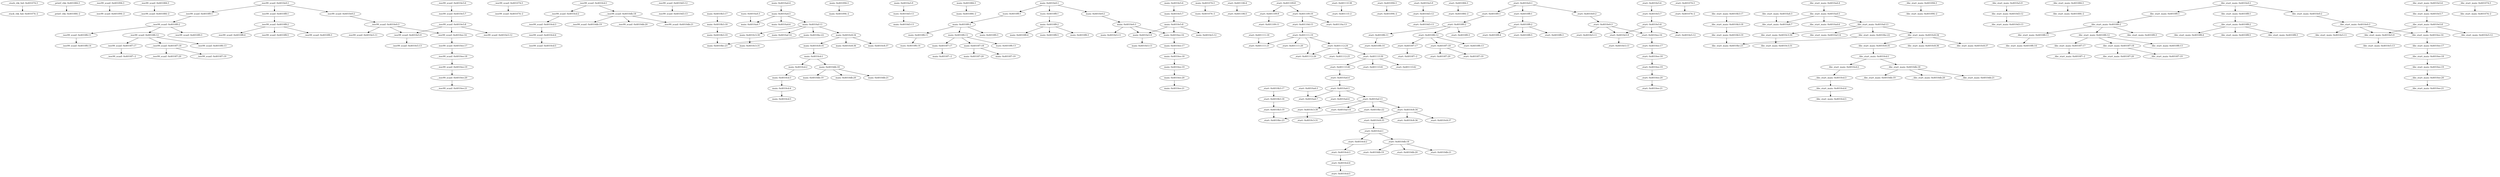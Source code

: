 strict digraph {
__stack_chk_fail_401074_3 [label="__stack_chk_fail: 0x401074:3"];
"__stack_chk_fail_401074_-2" [label="__stack_chk_fail: 0x401074:-2"];
__printf_chk_401084_3 [label="__printf_chk: 0x401084:3"];
"__printf_chk_401084_-2" [label="__printf_chk: 0x401084:-2"];
__isoc99_scanf_401094_3 [label="__isoc99_scanf: 0x401094:3"];
"__isoc99_scanf_401094_-2" [label="__isoc99_scanf: 0x401094:-2"];
__isoc99_scanf_401084_3 [label="__isoc99_scanf: 0x401084:3"];
"__isoc99_scanf_401084_-2" [label="__isoc99_scanf: 0x401084:-2"];
__isoc99_scanf_4010e0_1 [label="__isoc99_scanf: 0x4010e0:1"];
__isoc99_scanf_4010e0_2 [label="__isoc99_scanf: 0x4010e0:2"];
__isoc99_scanf_4010f0_1 [label="__isoc99_scanf: 0x4010f0:1"];
__isoc99_scanf_4010f8_1 [label="__isoc99_scanf: 0x4010f8:1"];
__isoc99_scanf_4010e0_3 [label="__isoc99_scanf: 0x4010e0:3"];
__isoc99_scanf_4010e5_9 [label="__isoc99_scanf: 0x4010e5:9"];
__isoc99_scanf_4010e5_11 [label="__isoc99_scanf: 0x4010e5:11"];
__isoc99_scanf_4010ee_16 [label="__isoc99_scanf: 0x4010ee:16"];
__isoc99_scanf_4010e5_6 [label="__isoc99_scanf: 0x4010e5:6"];
__isoc99_scanf_4010e5_7 [label="__isoc99_scanf: 0x4010e5:7"];
__isoc99_scanf_4010e5_8 [label="__isoc99_scanf: 0x4010e5:8"];
__isoc99_scanf_4010e5_12 [label="__isoc99_scanf: 0x4010e5:12"];
__isoc99_scanf_4010e5_13 [label="__isoc99_scanf: 0x4010e5:13"];
__isoc99_scanf_4010ee_17 [label="__isoc99_scanf: 0x4010ee:17"];
__isoc99_scanf_4010ee_18 [label="__isoc99_scanf: 0x4010ee:18"];
__isoc99_scanf_4010ee_19 [label="__isoc99_scanf: 0x4010ee:19"];
__isoc99_scanf_4010ee_20 [label="__isoc99_scanf: 0x4010ee:20"];
__isoc99_scanf_4010ee_21 [label="__isoc99_scanf: 0x4010ee:21"];
__isoc99_scanf_4010f0_2 [label="__isoc99_scanf: 0x4010f0:2"];
__isoc99_scanf_4010f0_3 [label="__isoc99_scanf: 0x4010f0:3"];
__isoc99_scanf_4010f6_11 [label="__isoc99_scanf: 0x4010f6:11"];
__isoc99_scanf_4010f6_12 [label="__isoc99_scanf: 0x4010f6:12"];
__isoc99_scanf_4010f6_14 [label="__isoc99_scanf: 0x4010f6:14"];
__isoc99_scanf_4010f6_13 [label="__isoc99_scanf: 0x4010f6:13"];
__isoc99_scanf_4010f7_17 [label="__isoc99_scanf: 0x4010f7:17"];
__isoc99_scanf_4010f7_18 [label="__isoc99_scanf: 0x4010f7:18"];
"__isoc99_scanf_4010f7_-2" [label="__isoc99_scanf: 0x4010f7:-2"];
__isoc99_scanf_4010f7_19 [label="__isoc99_scanf: 0x4010f7:19"];
__isoc99_scanf_4010f7_20 [label="__isoc99_scanf: 0x4010f7:20"];
__isoc99_scanf_4010f8_2 [label="__isoc99_scanf: 0x4010f8:2"];
__isoc99_scanf_4010f8_3 [label="__isoc99_scanf: 0x4010f8:3"];
__isoc99_scanf_4010f8_4 [label="__isoc99_scanf: 0x4010f8:4"];
__isoc99_scanf_4010f8_5 [label="__isoc99_scanf: 0x4010f8:5"];
__isoc99_scanf_401074_3 [label="__isoc99_scanf: 0x401074:3"];
"__isoc99_scanf_401074_-2" [label="__isoc99_scanf: 0x401074:-2"];
__isoc99_scanf_4010cd_1 [label="__isoc99_scanf: 0x4010cd:1"];
__isoc99_scanf_4010cd_2 [label="__isoc99_scanf: 0x4010cd:2"];
__isoc99_scanf_4010db_18 [label="__isoc99_scanf: 0x4010db:18"];
__isoc99_scanf_4010cd_3 [label="__isoc99_scanf: 0x4010cd:3"];
__isoc99_scanf_4010cd_4 [label="__isoc99_scanf: 0x4010cd:4"];
__isoc99_scanf_4010cd_5 [label="__isoc99_scanf: 0x4010cd:5"];
__isoc99_scanf_4010d3_12 [label="__isoc99_scanf: 0x4010d3:12"];
__isoc99_scanf_4010d3_13 [label="__isoc99_scanf: 0x4010d3:13"];
__isoc99_scanf_4010db_19 [label="__isoc99_scanf: 0x4010db:19"];
__isoc99_scanf_4010db_20 [label="__isoc99_scanf: 0x4010db:20"];
__isoc99_scanf_4010db_21 [label="__isoc99_scanf: 0x4010db:21"];
main_4010a4_4 [label="main: 0x4010a4:4"];
main_4010a4_5 [label="main: 0x4010a4:5"];
main_4010a4_6 [label="main: 0x4010a4:6"];
main_4010a4_7 [label="main: 0x4010a4:7"];
main_4010af_13 [label="main: 0x4010af:13"];
main_4010a4_3 [label="main: 0x4010a4:3"];
main_4010af_14 [label="main: 0x4010af:14"];
main_4010bc_22 [label="main: 0x4010bc:22"];
main_4010c3_30 [label="main: 0x4010c3:30"];
main_4010c8_34 [label="main: 0x4010c8:34"];
main_4010b3_17 [label="main: 0x4010b3:17"];
main_4010b3_18 [label="main: 0x4010b3:18"];
main_4010b3_19 [label="main: 0x4010b3:19"];
main_4010bc_23 [label="main: 0x4010bc:23"];
main_4010c3_31 [label="main: 0x4010c3:31"];
main_4010c8_35 [label="main: 0x4010c8:35"];
main_4010c8_36 [label="main: 0x4010c8:36"];
main_4010c8_37 [label="main: 0x4010c8:37"];
main_4010cd_1 [label="main: 0x4010cd:1"];
main_401094_3 [label="main: 0x401094:3"];
"main_401094_-2" [label="main: 0x401094:-2"];
main_4010cd_2 [label="main: 0x4010cd:2"];
main_4010db_18 [label="main: 0x4010db:18"];
main_4010cd_3 [label="main: 0x4010cd:3"];
main_4010cd_4 [label="main: 0x4010cd:4"];
main_4010cd_5 [label="main: 0x4010cd:5"];
main_4010d3_12 [label="main: 0x4010d3:12"];
main_4010d3_13 [label="main: 0x4010d3:13"];
main_4010db_19 [label="main: 0x4010db:19"];
main_4010db_20 [label="main: 0x4010db:20"];
main_4010db_21 [label="main: 0x4010db:21"];
main_401084_3 [label="main: 0x401084:3"];
"main_401084_-2" [label="main: 0x401084:-2"];
main_4010e0_1 [label="main: 0x4010e0:1"];
main_4010e0_2 [label="main: 0x4010e0:2"];
main_4010f0_1 [label="main: 0x4010f0:1"];
main_4010f8_1 [label="main: 0x4010f8:1"];
main_4010e0_3 [label="main: 0x4010e0:3"];
main_4010e5_9 [label="main: 0x4010e5:9"];
main_4010e5_11 [label="main: 0x4010e5:11"];
main_4010ee_16 [label="main: 0x4010ee:16"];
main_4010e5_6 [label="main: 0x4010e5:6"];
main_4010e5_7 [label="main: 0x4010e5:7"];
main_4010e5_8 [label="main: 0x4010e5:8"];
main_4010e5_12 [label="main: 0x4010e5:12"];
main_4010e5_13 [label="main: 0x4010e5:13"];
main_4010ee_17 [label="main: 0x4010ee:17"];
main_4010ee_18 [label="main: 0x4010ee:18"];
main_4010ee_19 [label="main: 0x4010ee:19"];
main_4010ee_20 [label="main: 0x4010ee:20"];
main_4010ee_21 [label="main: 0x4010ee:21"];
main_4010f0_2 [label="main: 0x4010f0:2"];
main_4010f0_3 [label="main: 0x4010f0:3"];
main_4010f6_11 [label="main: 0x4010f6:11"];
main_4010f6_12 [label="main: 0x4010f6:12"];
main_4010f6_14 [label="main: 0x4010f6:14"];
main_4010f6_13 [label="main: 0x4010f6:13"];
main_4010f7_17 [label="main: 0x4010f7:17"];
main_4010f7_18 [label="main: 0x4010f7:18"];
"main_4010f7_-2" [label="main: 0x4010f7:-2"];
main_4010f7_19 [label="main: 0x4010f7:19"];
main_4010f7_20 [label="main: 0x4010f7:20"];
main_4010f8_2 [label="main: 0x4010f8:2"];
main_4010f8_3 [label="main: 0x4010f8:3"];
main_4010f8_4 [label="main: 0x4010f8:4"];
main_4010f8_5 [label="main: 0x4010f8:5"];
main_401074_3 [label="main: 0x401074:3"];
"main_401074_-2" [label="main: 0x401074:-2"];
main_4010a5_9 [label="main: 0x4010a5:9"];
_start_401106_4 [label="_start: 0x401106:4"];
_start_401106_5 [label="_start: 0x401106:5"];
_start_401109_8 [label="_start: 0x401109:8"];
_start_401109_9 [label="_start: 0x401109:9"];
_start_401109_10 [label="_start: 0x401109:10"];
_start_401109_11 [label="_start: 0x401109:11"];
_start_40110a_13 [label="_start: 0x40110a:13"];
_start_40110d_15 [label="_start: 0x40110d:15"];
_start_401111_19 [label="_start: 0x401111:19"];
_start_401111_20 [label="_start: 0x401111:20"];
_start_401111_21 [label="_start: 0x401111:21"];
_start_401112_24 [label="_start: 0x401112:24"];
_start_401112_26 [label="_start: 0x401112:26"];
_start_401111_18 [label="_start: 0x401111:18"];
_start_401112_25 [label="_start: 0x401112:25"];
_start_40111f_39 [label="_start: 0x40111f:39"];
_start_40111f_40 [label="_start: 0x40111f:40"];
_start_40111f_41 [label="_start: 0x40111f:41"];
_start_40111f_42 [label="_start: 0x40111f:42"];
_start_4010a4_4 [label="_start: 0x4010a4:4"];
_start_40111f_38 [label="_start: 0x40111f:38"];
"_start_40111f_-2" [label="_start: 0x40111f:-2"];
_start_4010a4_5 [label="_start: 0x4010a4:5"];
_start_4010a4_6 [label="_start: 0x4010a4:6"];
_start_4010a4_7 [label="_start: 0x4010a4:7"];
_start_4010af_13 [label="_start: 0x4010af:13"];
_start_4010a4_3 [label="_start: 0x4010a4:3"];
_start_4010af_14 [label="_start: 0x4010af:14"];
_start_4010bc_22 [label="_start: 0x4010bc:22"];
_start_4010c3_30 [label="_start: 0x4010c3:30"];
_start_4010c8_34 [label="_start: 0x4010c8:34"];
_start_4010b3_17 [label="_start: 0x4010b3:17"];
_start_4010b3_18 [label="_start: 0x4010b3:18"];
_start_4010b3_19 [label="_start: 0x4010b3:19"];
_start_4010bc_23 [label="_start: 0x4010bc:23"];
_start_4010c3_31 [label="_start: 0x4010c3:31"];
_start_4010c8_35 [label="_start: 0x4010c8:35"];
_start_4010c8_36 [label="_start: 0x4010c8:36"];
_start_4010c8_37 [label="_start: 0x4010c8:37"];
_start_4010cd_1 [label="_start: 0x4010cd:1"];
_start_401094_3 [label="_start: 0x401094:3"];
"_start_401094_-2" [label="_start: 0x401094:-2"];
_start_4010cd_2 [label="_start: 0x4010cd:2"];
_start_4010db_18 [label="_start: 0x4010db:18"];
_start_4010cd_3 [label="_start: 0x4010cd:3"];
_start_4010cd_4 [label="_start: 0x4010cd:4"];
_start_4010cd_5 [label="_start: 0x4010cd:5"];
_start_4010d3_12 [label="_start: 0x4010d3:12"];
_start_4010d3_13 [label="_start: 0x4010d3:13"];
_start_4010db_19 [label="_start: 0x4010db:19"];
_start_4010db_20 [label="_start: 0x4010db:20"];
_start_4010db_21 [label="_start: 0x4010db:21"];
_start_401084_3 [label="_start: 0x401084:3"];
"_start_401084_-2" [label="_start: 0x401084:-2"];
_start_4010e0_1 [label="_start: 0x4010e0:1"];
_start_4010e0_2 [label="_start: 0x4010e0:2"];
_start_4010f0_1 [label="_start: 0x4010f0:1"];
_start_4010f8_1 [label="_start: 0x4010f8:1"];
_start_4010e0_3 [label="_start: 0x4010e0:3"];
_start_4010e5_9 [label="_start: 0x4010e5:9"];
_start_4010e5_11 [label="_start: 0x4010e5:11"];
_start_4010ee_16 [label="_start: 0x4010ee:16"];
_start_4010e5_6 [label="_start: 0x4010e5:6"];
_start_4010e5_7 [label="_start: 0x4010e5:7"];
_start_4010e5_8 [label="_start: 0x4010e5:8"];
_start_4010e5_12 [label="_start: 0x4010e5:12"];
_start_4010e5_13 [label="_start: 0x4010e5:13"];
_start_4010ee_17 [label="_start: 0x4010ee:17"];
_start_4010ee_18 [label="_start: 0x4010ee:18"];
_start_4010ee_19 [label="_start: 0x4010ee:19"];
_start_4010ee_20 [label="_start: 0x4010ee:20"];
_start_4010ee_21 [label="_start: 0x4010ee:21"];
_start_4010f0_2 [label="_start: 0x4010f0:2"];
_start_4010f0_3 [label="_start: 0x4010f0:3"];
_start_4010f6_11 [label="_start: 0x4010f6:11"];
_start_4010f6_12 [label="_start: 0x4010f6:12"];
_start_4010f6_14 [label="_start: 0x4010f6:14"];
_start_4010f6_13 [label="_start: 0x4010f6:13"];
_start_4010f7_17 [label="_start: 0x4010f7:17"];
_start_4010f7_18 [label="_start: 0x4010f7:18"];
"_start_4010f7_-2" [label="_start: 0x4010f7:-2"];
_start_4010f7_19 [label="_start: 0x4010f7:19"];
_start_4010f7_20 [label="_start: 0x4010f7:20"];
_start_4010f8_2 [label="_start: 0x4010f8:2"];
_start_4010f8_3 [label="_start: 0x4010f8:3"];
_start_4010f8_4 [label="_start: 0x4010f8:4"];
_start_4010f8_5 [label="_start: 0x4010f8:5"];
_start_401074_3 [label="_start: 0x401074:3"];
"_start_401074_-2" [label="_start: 0x401074:-2"];
_start_4010a5_9 [label="_start: 0x4010a5:9"];
__libc_start_main_4010a4_4 [label="__libc_start_main: 0x4010a4:4"];
__libc_start_main_4010a4_5 [label="__libc_start_main: 0x4010a4:5"];
__libc_start_main_4010a4_6 [label="__libc_start_main: 0x4010a4:6"];
__libc_start_main_4010a4_7 [label="__libc_start_main: 0x4010a4:7"];
__libc_start_main_4010af_13 [label="__libc_start_main: 0x4010af:13"];
__libc_start_main_4010a4_3 [label="__libc_start_main: 0x4010a4:3"];
__libc_start_main_4010af_14 [label="__libc_start_main: 0x4010af:14"];
__libc_start_main_4010bc_22 [label="__libc_start_main: 0x4010bc:22"];
__libc_start_main_4010c3_30 [label="__libc_start_main: 0x4010c3:30"];
__libc_start_main_4010c8_34 [label="__libc_start_main: 0x4010c8:34"];
__libc_start_main_4010b3_17 [label="__libc_start_main: 0x4010b3:17"];
__libc_start_main_4010b3_18 [label="__libc_start_main: 0x4010b3:18"];
__libc_start_main_4010b3_19 [label="__libc_start_main: 0x4010b3:19"];
__libc_start_main_4010bc_23 [label="__libc_start_main: 0x4010bc:23"];
__libc_start_main_4010c3_31 [label="__libc_start_main: 0x4010c3:31"];
__libc_start_main_4010c8_35 [label="__libc_start_main: 0x4010c8:35"];
__libc_start_main_4010c8_36 [label="__libc_start_main: 0x4010c8:36"];
__libc_start_main_4010c8_37 [label="__libc_start_main: 0x4010c8:37"];
__libc_start_main_4010cd_1 [label="__libc_start_main: 0x4010cd:1"];
__libc_start_main_401094_3 [label="__libc_start_main: 0x401094:3"];
"__libc_start_main_401094_-2" [label="__libc_start_main: 0x401094:-2"];
__libc_start_main_4010cd_2 [label="__libc_start_main: 0x4010cd:2"];
__libc_start_main_4010db_18 [label="__libc_start_main: 0x4010db:18"];
__libc_start_main_4010cd_3 [label="__libc_start_main: 0x4010cd:3"];
__libc_start_main_4010cd_4 [label="__libc_start_main: 0x4010cd:4"];
__libc_start_main_4010cd_5 [label="__libc_start_main: 0x4010cd:5"];
__libc_start_main_4010d3_12 [label="__libc_start_main: 0x4010d3:12"];
__libc_start_main_4010d3_13 [label="__libc_start_main: 0x4010d3:13"];
__libc_start_main_4010db_19 [label="__libc_start_main: 0x4010db:19"];
__libc_start_main_4010db_20 [label="__libc_start_main: 0x4010db:20"];
__libc_start_main_4010db_21 [label="__libc_start_main: 0x4010db:21"];
__libc_start_main_401084_3 [label="__libc_start_main: 0x401084:3"];
"__libc_start_main_401084_-2" [label="__libc_start_main: 0x401084:-2"];
__libc_start_main_4010e0_1 [label="__libc_start_main: 0x4010e0:1"];
__libc_start_main_4010e0_2 [label="__libc_start_main: 0x4010e0:2"];
__libc_start_main_4010f0_1 [label="__libc_start_main: 0x4010f0:1"];
__libc_start_main_4010f8_1 [label="__libc_start_main: 0x4010f8:1"];
__libc_start_main_4010e0_3 [label="__libc_start_main: 0x4010e0:3"];
__libc_start_main_4010e5_9 [label="__libc_start_main: 0x4010e5:9"];
__libc_start_main_4010e5_11 [label="__libc_start_main: 0x4010e5:11"];
__libc_start_main_4010ee_16 [label="__libc_start_main: 0x4010ee:16"];
__libc_start_main_4010e5_6 [label="__libc_start_main: 0x4010e5:6"];
__libc_start_main_4010e5_7 [label="__libc_start_main: 0x4010e5:7"];
__libc_start_main_4010e5_8 [label="__libc_start_main: 0x4010e5:8"];
__libc_start_main_4010e5_12 [label="__libc_start_main: 0x4010e5:12"];
__libc_start_main_4010e5_13 [label="__libc_start_main: 0x4010e5:13"];
__libc_start_main_4010ee_17 [label="__libc_start_main: 0x4010ee:17"];
__libc_start_main_4010ee_18 [label="__libc_start_main: 0x4010ee:18"];
__libc_start_main_4010ee_19 [label="__libc_start_main: 0x4010ee:19"];
__libc_start_main_4010ee_20 [label="__libc_start_main: 0x4010ee:20"];
__libc_start_main_4010ee_21 [label="__libc_start_main: 0x4010ee:21"];
__libc_start_main_4010f0_2 [label="__libc_start_main: 0x4010f0:2"];
__libc_start_main_4010f0_3 [label="__libc_start_main: 0x4010f0:3"];
__libc_start_main_4010f6_11 [label="__libc_start_main: 0x4010f6:11"];
__libc_start_main_4010f6_12 [label="__libc_start_main: 0x4010f6:12"];
__libc_start_main_4010f6_14 [label="__libc_start_main: 0x4010f6:14"];
__libc_start_main_4010f6_13 [label="__libc_start_main: 0x4010f6:13"];
__libc_start_main_4010f7_17 [label="__libc_start_main: 0x4010f7:17"];
__libc_start_main_4010f7_18 [label="__libc_start_main: 0x4010f7:18"];
"__libc_start_main_4010f7_-2" [label="__libc_start_main: 0x4010f7:-2"];
__libc_start_main_4010f7_19 [label="__libc_start_main: 0x4010f7:19"];
__libc_start_main_4010f7_20 [label="__libc_start_main: 0x4010f7:20"];
__libc_start_main_4010f8_2 [label="__libc_start_main: 0x4010f8:2"];
__libc_start_main_4010f8_3 [label="__libc_start_main: 0x4010f8:3"];
__libc_start_main_4010f8_4 [label="__libc_start_main: 0x4010f8:4"];
__libc_start_main_4010f8_5 [label="__libc_start_main: 0x4010f8:5"];
__libc_start_main_401074_3 [label="__libc_start_main: 0x401074:3"];
"__libc_start_main_401074_-2" [label="__libc_start_main: 0x401074:-2"];
__libc_start_main_4010a5_9 [label="__libc_start_main: 0x4010a5:9"];
__stack_chk_fail_401074_3 -> "__stack_chk_fail_401074_-2";
__printf_chk_401084_3 -> "__printf_chk_401084_-2";
__isoc99_scanf_401094_3 -> "__isoc99_scanf_401094_-2";
__isoc99_scanf_401084_3 -> "__isoc99_scanf_401084_-2";
__isoc99_scanf_4010e0_1 -> __isoc99_scanf_4010e0_2;
__isoc99_scanf_4010e0_1 -> __isoc99_scanf_4010f0_1;
__isoc99_scanf_4010e0_1 -> __isoc99_scanf_4010f8_1;
__isoc99_scanf_4010e0_2 -> __isoc99_scanf_4010e0_3;
__isoc99_scanf_4010f0_1 -> __isoc99_scanf_4010f0_2;
__isoc99_scanf_4010f8_1 -> __isoc99_scanf_4010f8_2;
__isoc99_scanf_4010e0_3 -> __isoc99_scanf_4010e5_9;
__isoc99_scanf_4010e0_3 -> __isoc99_scanf_4010e5_11;
__isoc99_scanf_4010e0_3 -> __isoc99_scanf_4010ee_16;
__isoc99_scanf_4010e5_9 -> __isoc99_scanf_4010e5_13;
__isoc99_scanf_4010ee_16 -> __isoc99_scanf_4010ee_17;
__isoc99_scanf_4010e5_6 -> __isoc99_scanf_4010e5_7;
__isoc99_scanf_4010e5_7 -> __isoc99_scanf_4010e5_8;
__isoc99_scanf_4010e5_8 -> __isoc99_scanf_4010e5_9;
__isoc99_scanf_4010e5_8 -> __isoc99_scanf_4010e5_12;
__isoc99_scanf_4010e5_8 -> __isoc99_scanf_4010ee_16;
__isoc99_scanf_4010ee_17 -> __isoc99_scanf_4010ee_18;
__isoc99_scanf_4010ee_18 -> __isoc99_scanf_4010ee_19;
__isoc99_scanf_4010ee_19 -> __isoc99_scanf_4010ee_20;
__isoc99_scanf_4010ee_20 -> __isoc99_scanf_4010ee_21;
__isoc99_scanf_4010f0_2 -> __isoc99_scanf_4010f0_3;
__isoc99_scanf_4010f0_2 -> __isoc99_scanf_4010f6_11;
__isoc99_scanf_4010f0_2 -> __isoc99_scanf_4010f6_12;
__isoc99_scanf_4010f6_11 -> __isoc99_scanf_4010f6_14;
__isoc99_scanf_4010f6_12 -> __isoc99_scanf_4010f6_13;
__isoc99_scanf_4010f6_12 -> __isoc99_scanf_4010f7_17;
__isoc99_scanf_4010f6_12 -> __isoc99_scanf_4010f7_18;
__isoc99_scanf_4010f7_17 -> "__isoc99_scanf_4010f7_-2";
__isoc99_scanf_4010f7_18 -> __isoc99_scanf_4010f7_19;
__isoc99_scanf_4010f7_18 -> __isoc99_scanf_4010f7_20;
__isoc99_scanf_4010f8_2 -> __isoc99_scanf_4010f8_3;
__isoc99_scanf_4010f8_2 -> __isoc99_scanf_4010f8_4;
__isoc99_scanf_4010f8_2 -> __isoc99_scanf_4010f8_5;
__isoc99_scanf_401074_3 -> "__isoc99_scanf_401074_-2";
__isoc99_scanf_4010cd_1 -> __isoc99_scanf_4010cd_2;
__isoc99_scanf_4010cd_1 -> __isoc99_scanf_4010db_18;
__isoc99_scanf_4010cd_2 -> __isoc99_scanf_4010cd_3;
__isoc99_scanf_4010db_18 -> __isoc99_scanf_4010db_19;
__isoc99_scanf_4010db_18 -> __isoc99_scanf_4010db_20;
__isoc99_scanf_4010db_18 -> __isoc99_scanf_4010db_21;
__isoc99_scanf_4010cd_3 -> __isoc99_scanf_4010cd_4;
__isoc99_scanf_4010cd_4 -> __isoc99_scanf_4010cd_5;
__isoc99_scanf_4010d3_12 -> __isoc99_scanf_4010d3_13;
main_4010a4_4 -> main_4010a4_5;
main_4010a4_5 -> main_4010a4_6;
main_4010a4_5 -> main_4010a4_7;
main_4010a4_5 -> main_4010af_13;
main_4010af_13 -> main_4010af_14;
main_4010af_13 -> main_4010bc_22;
main_4010af_13 -> main_4010c3_30;
main_4010af_13 -> main_4010c8_34;
main_4010a4_3 -> main_4010a4_7;
main_4010bc_22 -> main_4010bc_23;
main_4010c3_30 -> main_4010c3_31;
main_4010c8_34 -> main_4010c8_35;
main_4010c8_34 -> main_4010c8_36;
main_4010c8_34 -> main_4010c8_37;
main_4010b3_17 -> main_4010b3_18;
main_4010b3_18 -> main_4010b3_19;
main_4010b3_19 -> main_4010bc_23;
main_4010c8_35 -> main_4010cd_1;
main_4010cd_1 -> main_4010cd_2;
main_4010cd_1 -> main_4010db_18;
main_401094_3 -> "main_401094_-2";
main_4010cd_2 -> main_4010cd_3;
main_4010db_18 -> main_4010db_19;
main_4010db_18 -> main_4010db_20;
main_4010db_18 -> main_4010db_21;
main_4010cd_3 -> main_4010cd_4;
main_4010cd_4 -> main_4010cd_5;
main_4010d3_12 -> main_4010d3_13;
main_401084_3 -> "main_401084_-2";
main_4010e0_1 -> main_4010e0_2;
main_4010e0_1 -> main_4010f0_1;
main_4010e0_1 -> main_4010f8_1;
main_4010e0_2 -> main_4010e0_3;
main_4010f0_1 -> main_4010f0_2;
main_4010f8_1 -> main_4010f8_2;
main_4010e0_3 -> main_4010e5_9;
main_4010e0_3 -> main_4010e5_11;
main_4010e0_3 -> main_4010ee_16;
main_4010e5_9 -> main_4010e5_13;
main_4010ee_16 -> main_4010ee_17;
main_4010e5_6 -> main_4010e5_7;
main_4010e5_7 -> main_4010e5_8;
main_4010e5_8 -> main_4010e5_9;
main_4010e5_8 -> main_4010e5_12;
main_4010e5_8 -> main_4010ee_16;
main_4010ee_17 -> main_4010ee_18;
main_4010ee_18 -> main_4010ee_19;
main_4010ee_19 -> main_4010ee_20;
main_4010ee_20 -> main_4010ee_21;
main_4010f0_2 -> main_4010f0_3;
main_4010f0_2 -> main_4010f6_11;
main_4010f0_2 -> main_4010f6_12;
main_4010f6_11 -> main_4010f6_14;
main_4010f6_12 -> main_4010f6_13;
main_4010f6_12 -> main_4010f7_17;
main_4010f6_12 -> main_4010f7_18;
main_4010f7_17 -> "main_4010f7_-2";
main_4010f7_18 -> main_4010f7_19;
main_4010f7_18 -> main_4010f7_20;
main_4010f8_2 -> main_4010f8_3;
main_4010f8_2 -> main_4010f8_4;
main_4010f8_2 -> main_4010f8_5;
main_401074_3 -> "main_401074_-2";
main_4010a5_9 -> main_4010d3_12;
_start_401106_4 -> _start_401106_5;
_start_401109_8 -> _start_401109_9;
_start_401109_8 -> _start_401109_10;
_start_401109_9 -> _start_401109_11;
_start_401109_10 -> _start_40110a_13;
_start_401109_10 -> _start_40110d_15;
_start_40110d_15 -> _start_401111_19;
_start_401111_19 -> _start_401111_20;
_start_401111_19 -> _start_401111_21;
_start_401111_19 -> _start_401112_24;
_start_401111_19 -> _start_401112_26;
_start_401112_24 -> _start_401112_25;
_start_401112_24 -> _start_401112_26;
_start_401112_24 -> _start_40111f_39;
_start_401111_18 -> _start_401111_21;
_start_40111f_39 -> _start_40111f_40;
_start_40111f_39 -> _start_40111f_41;
_start_40111f_39 -> _start_40111f_42;
_start_40111f_40 -> _start_4010a4_4;
_start_4010a4_4 -> _start_4010a4_5;
_start_40111f_38 -> "_start_40111f_-2";
_start_4010a4_5 -> _start_4010a4_6;
_start_4010a4_5 -> _start_4010a4_7;
_start_4010a4_5 -> _start_4010af_13;
_start_4010af_13 -> _start_4010af_14;
_start_4010af_13 -> _start_4010bc_22;
_start_4010af_13 -> _start_4010c3_30;
_start_4010af_13 -> _start_4010c8_34;
_start_4010a4_3 -> _start_4010a4_7;
_start_4010bc_22 -> _start_4010bc_23;
_start_4010c3_30 -> _start_4010c3_31;
_start_4010c8_34 -> _start_4010c8_35;
_start_4010c8_34 -> _start_4010c8_36;
_start_4010c8_34 -> _start_4010c8_37;
_start_4010b3_17 -> _start_4010b3_18;
_start_4010b3_18 -> _start_4010b3_19;
_start_4010b3_19 -> _start_4010bc_23;
_start_4010c8_35 -> _start_4010cd_1;
_start_4010cd_1 -> _start_4010cd_2;
_start_4010cd_1 -> _start_4010db_18;
_start_401094_3 -> "_start_401094_-2";
_start_4010cd_2 -> _start_4010cd_3;
_start_4010db_18 -> _start_4010db_19;
_start_4010db_18 -> _start_4010db_20;
_start_4010db_18 -> _start_4010db_21;
_start_4010cd_3 -> _start_4010cd_4;
_start_4010cd_4 -> _start_4010cd_5;
_start_4010d3_12 -> _start_4010d3_13;
_start_401084_3 -> "_start_401084_-2";
_start_4010e0_1 -> _start_4010e0_2;
_start_4010e0_1 -> _start_4010f0_1;
_start_4010e0_1 -> _start_4010f8_1;
_start_4010e0_2 -> _start_4010e0_3;
_start_4010f0_1 -> _start_4010f0_2;
_start_4010f8_1 -> _start_4010f8_2;
_start_4010e0_3 -> _start_4010e5_9;
_start_4010e0_3 -> _start_4010e5_11;
_start_4010e0_3 -> _start_4010ee_16;
_start_4010e5_9 -> _start_4010e5_13;
_start_4010ee_16 -> _start_4010ee_17;
_start_4010e5_6 -> _start_4010e5_7;
_start_4010e5_7 -> _start_4010e5_8;
_start_4010e5_8 -> _start_4010e5_9;
_start_4010e5_8 -> _start_4010e5_12;
_start_4010e5_8 -> _start_4010ee_16;
_start_4010ee_17 -> _start_4010ee_18;
_start_4010ee_18 -> _start_4010ee_19;
_start_4010ee_19 -> _start_4010ee_20;
_start_4010ee_20 -> _start_4010ee_21;
_start_4010f0_2 -> _start_4010f0_3;
_start_4010f0_2 -> _start_4010f6_11;
_start_4010f0_2 -> _start_4010f6_12;
_start_4010f6_11 -> _start_4010f6_14;
_start_4010f6_12 -> _start_4010f6_13;
_start_4010f6_12 -> _start_4010f7_17;
_start_4010f6_12 -> _start_4010f7_18;
_start_4010f7_17 -> "_start_4010f7_-2";
_start_4010f7_18 -> _start_4010f7_19;
_start_4010f7_18 -> _start_4010f7_20;
_start_4010f8_2 -> _start_4010f8_3;
_start_4010f8_2 -> _start_4010f8_4;
_start_4010f8_2 -> _start_4010f8_5;
_start_401074_3 -> "_start_401074_-2";
_start_4010a5_9 -> _start_4010d3_12;
__libc_start_main_4010a4_4 -> __libc_start_main_4010a4_5;
__libc_start_main_4010a4_5 -> __libc_start_main_4010a4_6;
__libc_start_main_4010a4_5 -> __libc_start_main_4010a4_7;
__libc_start_main_4010a4_5 -> __libc_start_main_4010af_13;
__libc_start_main_4010af_13 -> __libc_start_main_4010af_14;
__libc_start_main_4010af_13 -> __libc_start_main_4010bc_22;
__libc_start_main_4010af_13 -> __libc_start_main_4010c3_30;
__libc_start_main_4010af_13 -> __libc_start_main_4010c8_34;
__libc_start_main_4010a4_3 -> __libc_start_main_4010a4_7;
__libc_start_main_4010bc_22 -> __libc_start_main_4010bc_23;
__libc_start_main_4010c3_30 -> __libc_start_main_4010c3_31;
__libc_start_main_4010c8_34 -> __libc_start_main_4010c8_35;
__libc_start_main_4010c8_34 -> __libc_start_main_4010c8_36;
__libc_start_main_4010c8_34 -> __libc_start_main_4010c8_37;
__libc_start_main_4010b3_17 -> __libc_start_main_4010b3_18;
__libc_start_main_4010b3_18 -> __libc_start_main_4010b3_19;
__libc_start_main_4010b3_19 -> __libc_start_main_4010bc_23;
__libc_start_main_4010c8_35 -> __libc_start_main_4010cd_1;
__libc_start_main_4010cd_1 -> __libc_start_main_4010cd_2;
__libc_start_main_4010cd_1 -> __libc_start_main_4010db_18;
__libc_start_main_401094_3 -> "__libc_start_main_401094_-2";
__libc_start_main_4010cd_2 -> __libc_start_main_4010cd_3;
__libc_start_main_4010db_18 -> __libc_start_main_4010db_19;
__libc_start_main_4010db_18 -> __libc_start_main_4010db_20;
__libc_start_main_4010db_18 -> __libc_start_main_4010db_21;
__libc_start_main_4010cd_3 -> __libc_start_main_4010cd_4;
__libc_start_main_4010cd_4 -> __libc_start_main_4010cd_5;
__libc_start_main_4010d3_12 -> __libc_start_main_4010d3_13;
__libc_start_main_401084_3 -> "__libc_start_main_401084_-2";
__libc_start_main_4010e0_1 -> __libc_start_main_4010e0_2;
__libc_start_main_4010e0_1 -> __libc_start_main_4010f0_1;
__libc_start_main_4010e0_1 -> __libc_start_main_4010f8_1;
__libc_start_main_4010e0_2 -> __libc_start_main_4010e0_3;
__libc_start_main_4010f0_1 -> __libc_start_main_4010f0_2;
__libc_start_main_4010f8_1 -> __libc_start_main_4010f8_2;
__libc_start_main_4010e0_3 -> __libc_start_main_4010e5_9;
__libc_start_main_4010e0_3 -> __libc_start_main_4010e5_11;
__libc_start_main_4010e0_3 -> __libc_start_main_4010ee_16;
__libc_start_main_4010e5_9 -> __libc_start_main_4010e5_13;
__libc_start_main_4010ee_16 -> __libc_start_main_4010ee_17;
__libc_start_main_4010e5_6 -> __libc_start_main_4010e5_7;
__libc_start_main_4010e5_7 -> __libc_start_main_4010e5_8;
__libc_start_main_4010e5_8 -> __libc_start_main_4010e5_9;
__libc_start_main_4010e5_8 -> __libc_start_main_4010e5_12;
__libc_start_main_4010e5_8 -> __libc_start_main_4010ee_16;
__libc_start_main_4010ee_17 -> __libc_start_main_4010ee_18;
__libc_start_main_4010ee_18 -> __libc_start_main_4010ee_19;
__libc_start_main_4010ee_19 -> __libc_start_main_4010ee_20;
__libc_start_main_4010ee_20 -> __libc_start_main_4010ee_21;
__libc_start_main_4010f0_2 -> __libc_start_main_4010f0_3;
__libc_start_main_4010f0_2 -> __libc_start_main_4010f6_11;
__libc_start_main_4010f0_2 -> __libc_start_main_4010f6_12;
__libc_start_main_4010f6_11 -> __libc_start_main_4010f6_14;
__libc_start_main_4010f6_12 -> __libc_start_main_4010f6_13;
__libc_start_main_4010f6_12 -> __libc_start_main_4010f7_17;
__libc_start_main_4010f6_12 -> __libc_start_main_4010f7_18;
__libc_start_main_4010f7_17 -> "__libc_start_main_4010f7_-2";
__libc_start_main_4010f7_18 -> __libc_start_main_4010f7_19;
__libc_start_main_4010f7_18 -> __libc_start_main_4010f7_20;
__libc_start_main_4010f8_2 -> __libc_start_main_4010f8_3;
__libc_start_main_4010f8_2 -> __libc_start_main_4010f8_4;
__libc_start_main_4010f8_2 -> __libc_start_main_4010f8_5;
__libc_start_main_401074_3 -> "__libc_start_main_401074_-2";
__libc_start_main_4010a5_9 -> __libc_start_main_4010d3_12;
}
